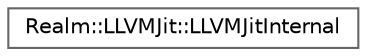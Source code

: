 digraph "Graphical Class Hierarchy"
{
 // LATEX_PDF_SIZE
  bgcolor="transparent";
  edge [fontname=Helvetica,fontsize=10,labelfontname=Helvetica,labelfontsize=10];
  node [fontname=Helvetica,fontsize=10,shape=box,height=0.2,width=0.4];
  rankdir="LR";
  Node0 [id="Node000000",label="Realm::LLVMJit::LLVMJitInternal",height=0.2,width=0.4,color="grey40", fillcolor="white", style="filled",URL="$classRealm_1_1LLVMJit_1_1LLVMJitInternal.html",tooltip=" "];
}
